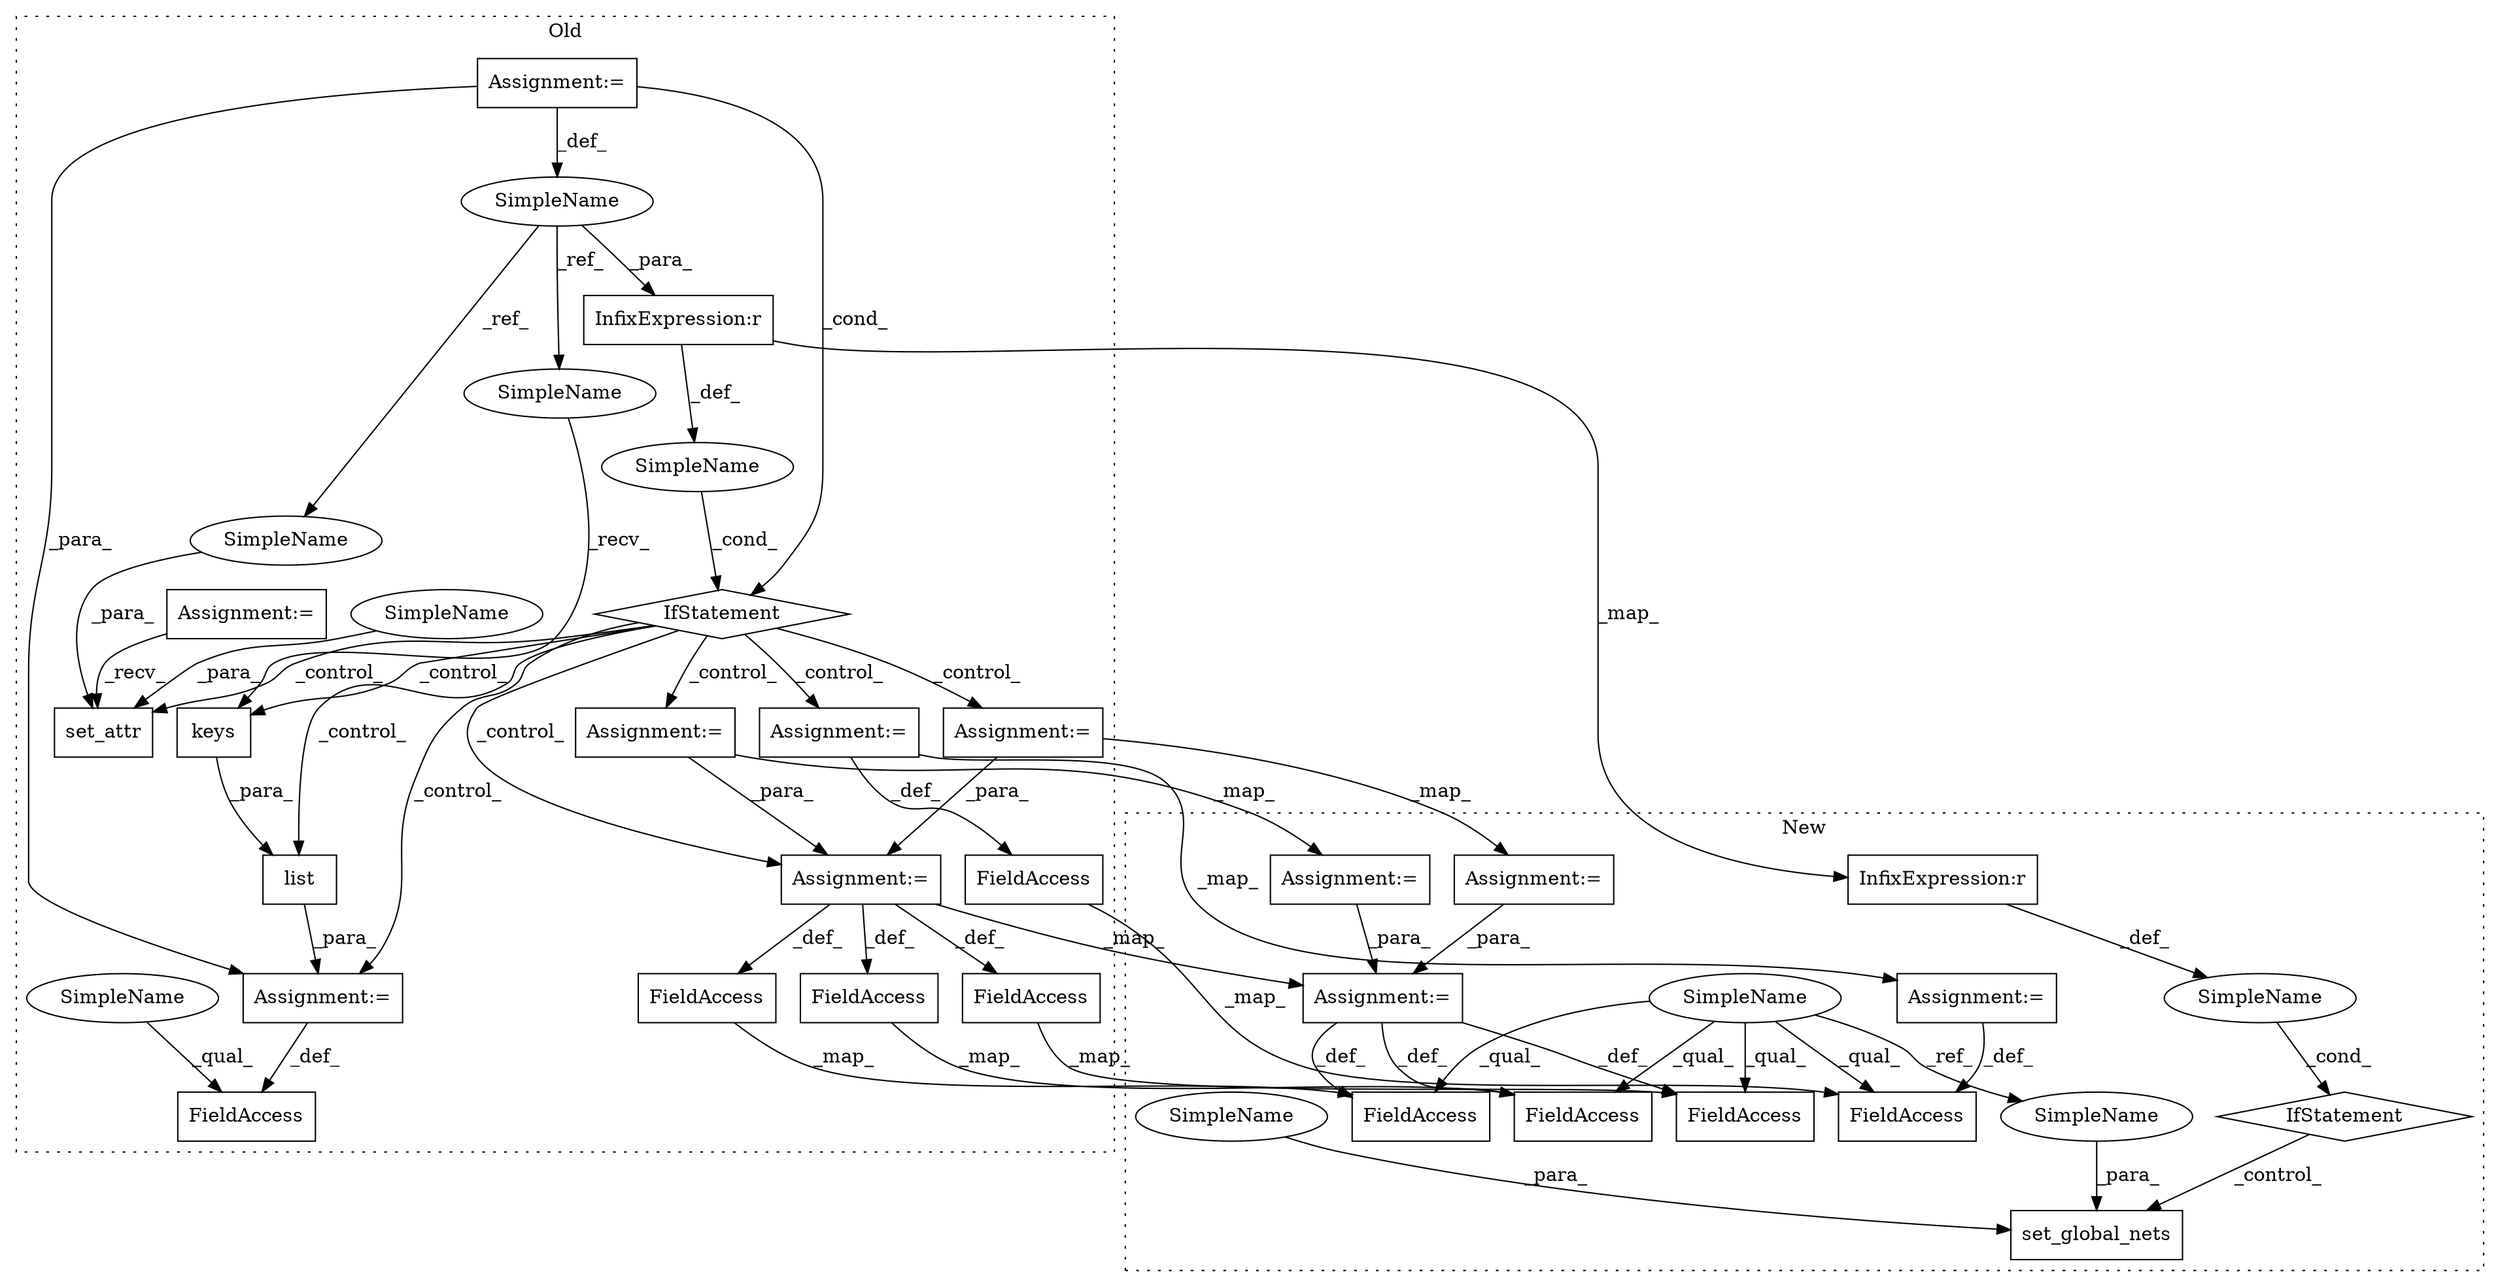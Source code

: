 digraph G {
subgraph cluster0 {
1 [label="list" a="32" s="5299,5322" l="5,1" shape="box"];
3 [label="SimpleName" a="42" s="" l="" shape="ellipse"];
4 [label="keys" a="32" s="5316" l="6" shape="box"];
6 [label="InfixExpression:r" a="27" s="4909" l="4" shape="box"];
7 [label="FieldAccess" a="22" s="5284" l="14" shape="box"];
11 [label="set_attr" a="32" s="5250,5275" l="9,1" shape="box"];
12 [label="IfStatement" a="25" s="4894,4917" l="4,2" shape="diamond"];
13 [label="SimpleName" a="42" s="4486" l="11" shape="ellipse"];
14 [label="Assignment:=" a="7" s="4486" l="11" shape="box"];
15 [label="Assignment:=" a="7" s="4472" l="4" shape="box"];
16 [label="Assignment:=" a="7" s="5298" l="1" shape="box"];
17 [label="FieldAccess" a="22" s="5400" l="17" shape="box"];
20 [label="Assignment:=" a="7" s="5067" l="1" shape="box"];
21 [label="FieldAccess" a="22" s="5059" l="8" shape="box"];
24 [label="FieldAccess" a="22" s="5176" l="14" shape="box"];
25 [label="Assignment:=" a="7" s="5190" l="1" shape="box"];
28 [label="FieldAccess" a="22" s="5335" l="10" shape="box"];
29 [label="Assignment:=" a="7" s="4933" l="1" shape="box"];
32 [label="Assignment:=" a="7" s="4968" l="1" shape="box"];
35 [label="SimpleName" a="42" s="5284" l="4" shape="ellipse"];
36 [label="SimpleName" a="42" s="5259" l="4" shape="ellipse"];
37 [label="SimpleName" a="42" s="5264" l="11" shape="ellipse"];
38 [label="SimpleName" a="42" s="5304" l="11" shape="ellipse"];
label = "Old";
style="dotted";
}
subgraph cluster1 {
2 [label="set_global_nets" a="32" s="5245,5277" l="16,1" shape="box"];
5 [label="InfixExpression:r" a="27" s="5218" l="4" shape="box"];
8 [label="SimpleName" a="42" s="" l="" shape="ellipse"];
9 [label="IfStatement" a="25" s="5203,5226" l="4,2" shape="diamond"];
10 [label="SimpleName" a="42" s="4338" l="4" shape="ellipse"];
18 [label="FieldAccess" a="22" s="5115" l="17" shape="box"];
19 [label="Assignment:=" a="7" s="4892" l="1" shape="box"];
22 [label="FieldAccess" a="22" s="4884" l="8" shape="box"];
23 [label="FieldAccess" a="22" s="4997" l="14" shape="box"];
26 [label="Assignment:=" a="7" s="5011" l="1" shape="box"];
27 [label="FieldAccess" a="22" s="5050" l="10" shape="box"];
30 [label="Assignment:=" a="7" s="4764" l="1" shape="box"];
31 [label="Assignment:=" a="7" s="4797" l="1" shape="box"];
33 [label="SimpleName" a="42" s="5266" l="11" shape="ellipse"];
34 [label="SimpleName" a="42" s="5261" l="4" shape="ellipse"];
label = "New";
style="dotted";
}
1 -> 16 [label="_para_"];
3 -> 12 [label="_cond_"];
4 -> 1 [label="_para_"];
5 -> 8 [label="_def_"];
6 -> 5 [label="_map_"];
6 -> 3 [label="_def_"];
8 -> 9 [label="_cond_"];
9 -> 2 [label="_control_"];
10 -> 27 [label="_qual_"];
10 -> 18 [label="_qual_"];
10 -> 34 [label="_ref_"];
10 -> 23 [label="_qual_"];
10 -> 22 [label="_qual_"];
12 -> 25 [label="_control_"];
12 -> 20 [label="_control_"];
12 -> 32 [label="_control_"];
12 -> 16 [label="_control_"];
12 -> 29 [label="_control_"];
12 -> 11 [label="_control_"];
12 -> 1 [label="_control_"];
12 -> 4 [label="_control_"];
13 -> 38 [label="_ref_"];
13 -> 37 [label="_ref_"];
13 -> 6 [label="_para_"];
14 -> 12 [label="_cond_"];
14 -> 13 [label="_def_"];
14 -> 16 [label="_para_"];
15 -> 11 [label="_recv_"];
16 -> 7 [label="_def_"];
17 -> 18 [label="_map_"];
19 -> 18 [label="_def_"];
19 -> 22 [label="_def_"];
19 -> 27 [label="_def_"];
20 -> 17 [label="_def_"];
20 -> 19 [label="_map_"];
20 -> 28 [label="_def_"];
20 -> 21 [label="_def_"];
21 -> 22 [label="_map_"];
24 -> 23 [label="_map_"];
25 -> 26 [label="_map_"];
25 -> 24 [label="_def_"];
26 -> 23 [label="_def_"];
28 -> 27 [label="_map_"];
29 -> 30 [label="_map_"];
29 -> 20 [label="_para_"];
30 -> 19 [label="_para_"];
31 -> 19 [label="_para_"];
32 -> 31 [label="_map_"];
32 -> 20 [label="_para_"];
33 -> 2 [label="_para_"];
34 -> 2 [label="_para_"];
35 -> 7 [label="_qual_"];
36 -> 11 [label="_para_"];
37 -> 11 [label="_para_"];
38 -> 4 [label="_recv_"];
}